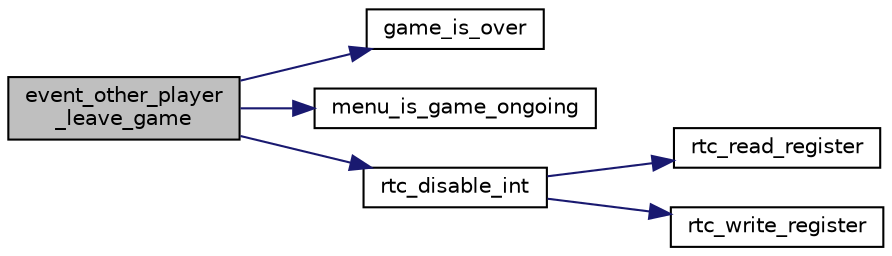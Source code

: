 digraph "event_other_player_leave_game"
{
 // LATEX_PDF_SIZE
  edge [fontname="Helvetica",fontsize="10",labelfontname="Helvetica",labelfontsize="10"];
  node [fontname="Helvetica",fontsize="10",shape=record];
  rankdir="LR";
  Node1 [label="event_other_player\l_leave_game",height=0.2,width=0.4,color="black", fillcolor="grey75", style="filled", fontcolor="black",tooltip="Reacts to the event that the other player left the game."];
  Node1 -> Node2 [color="midnightblue",fontsize="10",style="solid",fontname="Helvetica"];
  Node2 [label="game_is_over",height=0.2,width=0.4,color="black", fillcolor="white", style="filled",URL="$group__game.html#gac7e30efdf8781db95f247e9ff0168d8f",tooltip="Checks if the game is over."];
  Node1 -> Node3 [color="midnightblue",fontsize="10",style="solid",fontname="Helvetica"];
  Node3 [label="menu_is_game_ongoing",height=0.2,width=0.4,color="black", fillcolor="white", style="filled",URL="$group__menu.html#ga52e2592cffba5988c0283b945be64ddc",tooltip="Checks if a game is ongoing."];
  Node1 -> Node4 [color="midnightblue",fontsize="10",style="solid",fontname="Helvetica"];
  Node4 [label="rtc_disable_int",height=0.2,width=0.4,color="black", fillcolor="white", style="filled",URL="$group__rtc.html#gad0e26524911e8ec8710cd8364fcd924a",tooltip="Disables a type of interrupt."];
  Node4 -> Node5 [color="midnightblue",fontsize="10",style="solid",fontname="Helvetica"];
  Node5 [label="rtc_read_register",height=0.2,width=0.4,color="black", fillcolor="white", style="filled",URL="$group__rtc.html#gaeb22f43773d6e29365a07f7f847dfbb9",tooltip="Reads data from a RTC register."];
  Node4 -> Node6 [color="midnightblue",fontsize="10",style="solid",fontname="Helvetica"];
  Node6 [label="rtc_write_register",height=0.2,width=0.4,color="black", fillcolor="white", style="filled",URL="$group__rtc.html#ga30aa093c07ae9ee5626c2a50a40641d1",tooltip="Writes data to a RTC register."];
}
